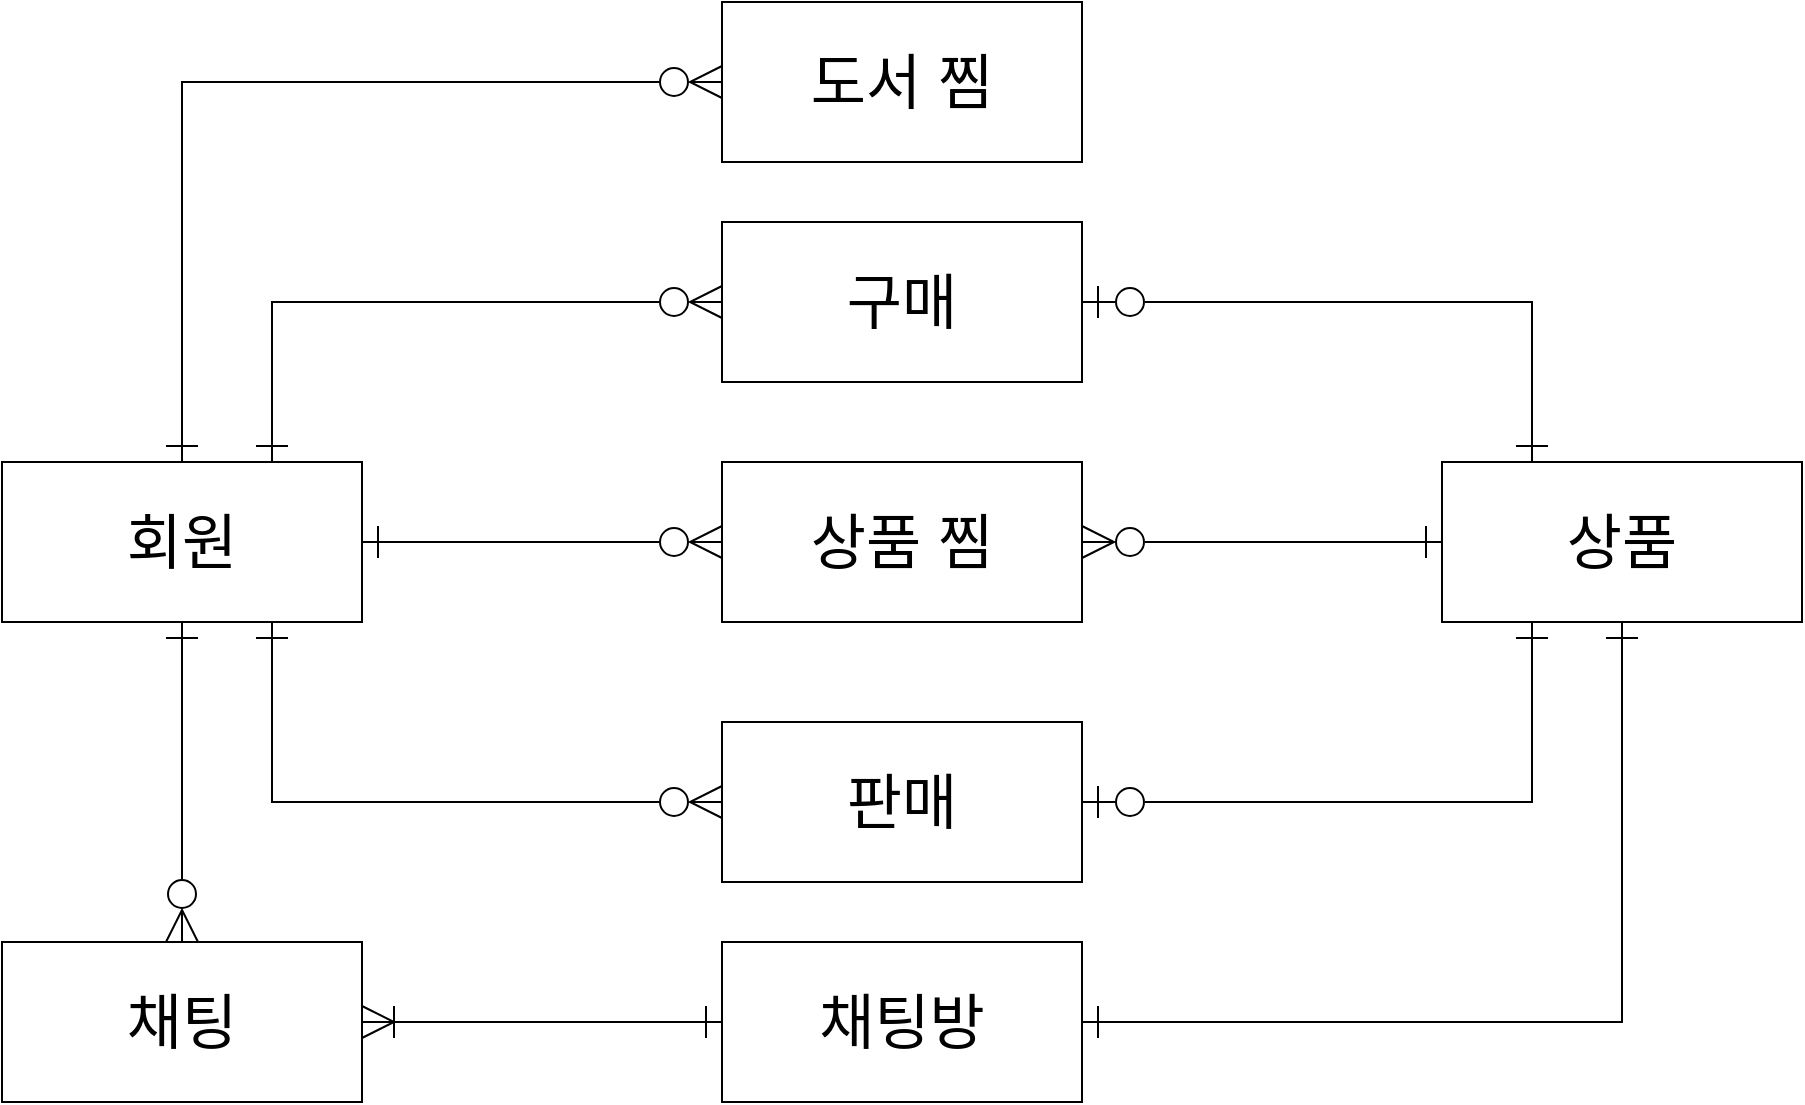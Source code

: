 <mxfile version="17.4.0" type="device"><diagram id="RonSHK9g8Iw-fWDJOm-e" name="Page-1"><mxGraphModel dx="1300" dy="408" grid="1" gridSize="10" guides="1" tooltips="1" connect="1" arrows="1" fold="1" page="1" pageScale="1" pageWidth="1600" pageHeight="900" math="0" shadow="0"><root><mxCell id="0"/><mxCell id="1" parent="0"/><mxCell id="Vkfanlf9IMctYydA_BW_-3" value="" style="rounded=0;orthogonalLoop=1;jettySize=auto;html=1;fontSize=30;endArrow=ERzeroToMany;endFill=0;endSize=14;startArrow=ERone;startFill=0;startSize=14;exitX=0.75;exitY=0;exitDx=0;exitDy=0;entryX=0;entryY=0.5;entryDx=0;entryDy=0;" parent="1" source="Vkfanlf9IMctYydA_BW_-1" target="Vkfanlf9IMctYydA_BW_-2" edge="1"><mxGeometry relative="1" as="geometry"><Array as="points"><mxPoint x="315" y="1090"/></Array></mxGeometry></mxCell><mxCell id="Vkfanlf9IMctYydA_BW_-7" value="" style="rounded=0;orthogonalLoop=1;jettySize=auto;html=1;fontSize=30;endArrow=ERzeroToMany;endFill=0;endSize=14;startArrow=ERone;startFill=0;startSize=14;entryX=0;entryY=0.5;entryDx=0;entryDy=0;exitX=0.75;exitY=1;exitDx=0;exitDy=0;" parent="1" source="Vkfanlf9IMctYydA_BW_-1" target="Vkfanlf9IMctYydA_BW_-6" edge="1"><mxGeometry relative="1" as="geometry"><Array as="points"><mxPoint x="315" y="1340"/></Array></mxGeometry></mxCell><mxCell id="Vkfanlf9IMctYydA_BW_-10" value="" style="edgeStyle=orthogonalEdgeStyle;rounded=0;orthogonalLoop=1;jettySize=auto;html=1;fontSize=30;endArrow=ERzeroToMany;endFill=0;endSize=14;startArrow=ERone;startFill=0;startSize=14;" parent="1" source="Vkfanlf9IMctYydA_BW_-1" target="Vkfanlf9IMctYydA_BW_-26" edge="1"><mxGeometry relative="1" as="geometry"><mxPoint x="270" y="1320" as="targetPoint"/></mxGeometry></mxCell><mxCell id="Vkfanlf9IMctYydA_BW_-12" value="" style="edgeStyle=orthogonalEdgeStyle;rounded=0;orthogonalLoop=1;jettySize=auto;html=1;fontSize=30;startArrow=ERone;startFill=0;endArrow=ERzeroToMany;endFill=0;startSize=14;endSize=14;" parent="1" source="Vkfanlf9IMctYydA_BW_-1" target="Vkfanlf9IMctYydA_BW_-11" edge="1"><mxGeometry relative="1" as="geometry"/></mxCell><mxCell id="Vkfanlf9IMctYydA_BW_-1" value="&lt;font style=&quot;font-size: 30px&quot;&gt;회원&lt;/font&gt;" style="rounded=0;whiteSpace=wrap;html=1;" parent="1" vertex="1"><mxGeometry x="180" y="1170" width="180" height="80" as="geometry"/></mxCell><mxCell id="Vkfanlf9IMctYydA_BW_-20" style="rounded=0;orthogonalLoop=1;jettySize=auto;html=1;fontSize=30;startArrow=ERzeroToOne;startFill=0;endArrow=ERone;endFill=0;startSize=14;endSize=14;exitX=1;exitY=0.5;exitDx=0;exitDy=0;entryX=0.25;entryY=0;entryDx=0;entryDy=0;" parent="1" source="Vkfanlf9IMctYydA_BW_-2" target="Vkfanlf9IMctYydA_BW_-13" edge="1"><mxGeometry relative="1" as="geometry"><Array as="points"><mxPoint x="945" y="1090"/></Array></mxGeometry></mxCell><mxCell id="Vkfanlf9IMctYydA_BW_-2" value="&lt;span style=&quot;font-size: 30px&quot;&gt;구매&lt;/span&gt;" style="rounded=0;whiteSpace=wrap;html=1;" parent="1" vertex="1"><mxGeometry x="540" y="1050" width="180" height="80" as="geometry"/></mxCell><mxCell id="Vkfanlf9IMctYydA_BW_-19" style="rounded=0;orthogonalLoop=1;jettySize=auto;html=1;fontSize=30;startArrow=ERzeroToOne;startFill=0;endArrow=ERone;endFill=0;startSize=14;endSize=14;exitX=1;exitY=0.5;exitDx=0;exitDy=0;entryX=0.25;entryY=1;entryDx=0;entryDy=0;" parent="1" source="Vkfanlf9IMctYydA_BW_-6" target="Vkfanlf9IMctYydA_BW_-13" edge="1"><mxGeometry relative="1" as="geometry"><Array as="points"><mxPoint x="945" y="1340"/></Array></mxGeometry></mxCell><mxCell id="Vkfanlf9IMctYydA_BW_-6" value="&lt;font style=&quot;font-size: 30px&quot;&gt;판매&lt;/font&gt;" style="rounded=0;whiteSpace=wrap;html=1;" parent="1" vertex="1"><mxGeometry x="540" y="1300" width="180" height="80" as="geometry"/></mxCell><mxCell id="Vkfanlf9IMctYydA_BW_-14" value="" style="edgeStyle=orthogonalEdgeStyle;rounded=0;orthogonalLoop=1;jettySize=auto;html=1;fontSize=30;startArrow=ERzeroToMany;startFill=0;endArrow=ERone;endFill=0;startSize=14;endSize=14;" parent="1" source="Vkfanlf9IMctYydA_BW_-11" target="Vkfanlf9IMctYydA_BW_-13" edge="1"><mxGeometry relative="1" as="geometry"/></mxCell><mxCell id="Vkfanlf9IMctYydA_BW_-11" value="&lt;span style=&quot;font-size: 30px&quot;&gt;상품 찜&lt;/span&gt;" style="rounded=0;whiteSpace=wrap;html=1;" parent="1" vertex="1"><mxGeometry x="540" y="1170" width="180" height="80" as="geometry"/></mxCell><mxCell id="Vkfanlf9IMctYydA_BW_-13" value="&lt;span style=&quot;font-size: 30px&quot;&gt;상품&lt;/span&gt;" style="rounded=0;whiteSpace=wrap;html=1;" parent="1" vertex="1"><mxGeometry x="900" y="1170" width="180" height="80" as="geometry"/></mxCell><mxCell id="Vkfanlf9IMctYydA_BW_-27" value="" style="edgeStyle=none;rounded=0;orthogonalLoop=1;jettySize=auto;html=1;fontSize=20;startArrow=ERone;startFill=0;endArrow=ERoneToMany;endFill=0;startSize=14;endSize=14;exitX=0;exitY=0.5;exitDx=0;exitDy=0;entryX=1;entryY=0.5;entryDx=0;entryDy=0;" parent="1" source="Vkfanlf9IMctYydA_BW_-23" target="Vkfanlf9IMctYydA_BW_-26" edge="1"><mxGeometry relative="1" as="geometry"/></mxCell><mxCell id="438dzZVOz3ulEx4r5kc1-2" style="rounded=0;orthogonalLoop=1;jettySize=auto;html=1;startArrow=ERone;startFill=0;endArrow=ERone;endFill=0;targetPerimeterSpacing=0;strokeWidth=1;endSize=14;startSize=14;exitX=1;exitY=0.5;exitDx=0;exitDy=0;entryX=0.5;entryY=1;entryDx=0;entryDy=0;" parent="1" source="Vkfanlf9IMctYydA_BW_-23" target="Vkfanlf9IMctYydA_BW_-13" edge="1"><mxGeometry relative="1" as="geometry"><Array as="points"><mxPoint x="990" y="1450"/></Array></mxGeometry></mxCell><mxCell id="Vkfanlf9IMctYydA_BW_-23" value="&lt;span style=&quot;font-size: 30px&quot;&gt;채팅방&lt;/span&gt;" style="rounded=0;whiteSpace=wrap;html=1;" parent="1" vertex="1"><mxGeometry x="540" y="1410" width="180" height="80" as="geometry"/></mxCell><mxCell id="Vkfanlf9IMctYydA_BW_-26" value="&lt;span style=&quot;font-size: 30px&quot;&gt;채팅&lt;/span&gt;" style="rounded=0;whiteSpace=wrap;html=1;" parent="1" vertex="1"><mxGeometry x="180" y="1410" width="180" height="80" as="geometry"/></mxCell><mxCell id="GN3Iao5T3SSmglyJ8qwy-1" value="&lt;span style=&quot;font-size: 30px&quot;&gt;도서 찜&lt;/span&gt;" style="rounded=0;whiteSpace=wrap;html=1;" parent="1" vertex="1"><mxGeometry x="540" y="940" width="180" height="80" as="geometry"/></mxCell><mxCell id="GN3Iao5T3SSmglyJ8qwy-2" value="" style="rounded=0;orthogonalLoop=1;jettySize=auto;html=1;fontSize=30;endArrow=ERzeroToMany;endFill=0;endSize=14;startArrow=ERone;startFill=0;startSize=14;exitX=0.5;exitY=0;exitDx=0;exitDy=0;entryX=0;entryY=0.5;entryDx=0;entryDy=0;" parent="1" source="Vkfanlf9IMctYydA_BW_-1" target="GN3Iao5T3SSmglyJ8qwy-1" edge="1"><mxGeometry relative="1" as="geometry"><mxPoint x="270" y="1120" as="sourcePoint"/><mxPoint x="495" y="1050" as="targetPoint"/><Array as="points"><mxPoint x="270" y="980"/></Array></mxGeometry></mxCell></root></mxGraphModel></diagram></mxfile>